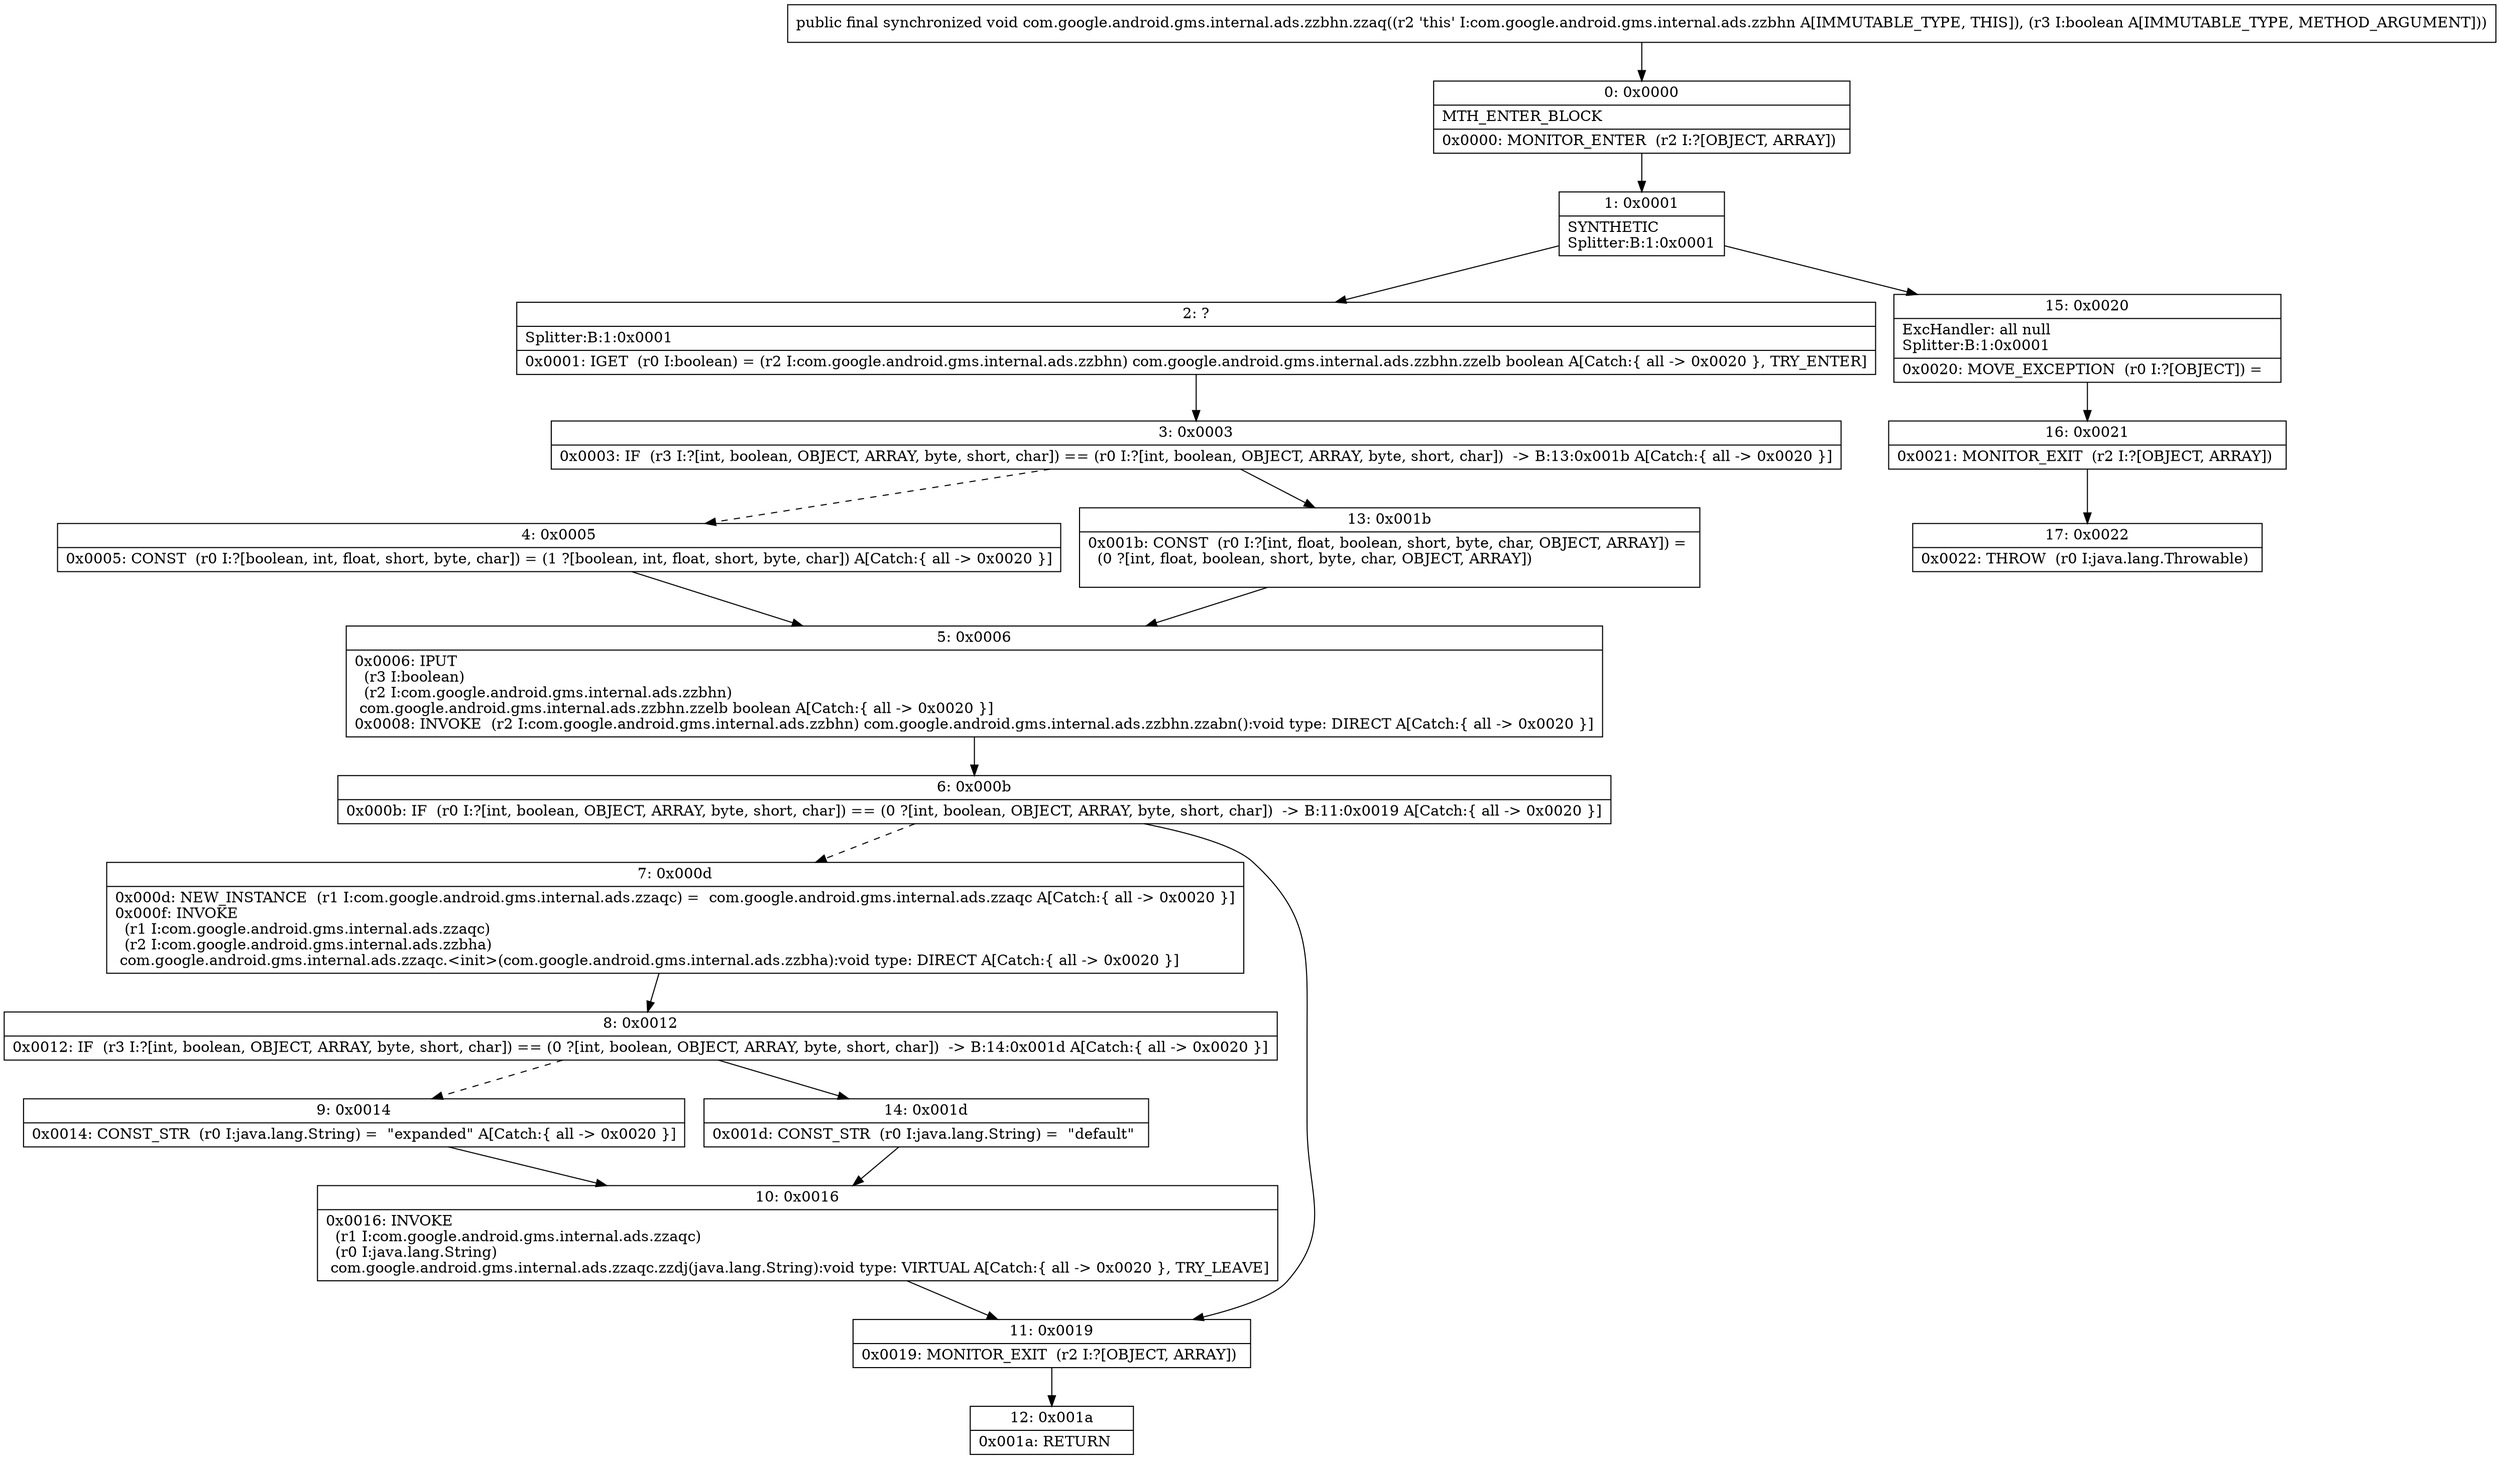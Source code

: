 digraph "CFG forcom.google.android.gms.internal.ads.zzbhn.zzaq(Z)V" {
Node_0 [shape=record,label="{0\:\ 0x0000|MTH_ENTER_BLOCK\l|0x0000: MONITOR_ENTER  (r2 I:?[OBJECT, ARRAY]) \l}"];
Node_1 [shape=record,label="{1\:\ 0x0001|SYNTHETIC\lSplitter:B:1:0x0001\l}"];
Node_2 [shape=record,label="{2\:\ ?|Splitter:B:1:0x0001\l|0x0001: IGET  (r0 I:boolean) = (r2 I:com.google.android.gms.internal.ads.zzbhn) com.google.android.gms.internal.ads.zzbhn.zzelb boolean A[Catch:\{ all \-\> 0x0020 \}, TRY_ENTER]\l}"];
Node_3 [shape=record,label="{3\:\ 0x0003|0x0003: IF  (r3 I:?[int, boolean, OBJECT, ARRAY, byte, short, char]) == (r0 I:?[int, boolean, OBJECT, ARRAY, byte, short, char])  \-\> B:13:0x001b A[Catch:\{ all \-\> 0x0020 \}]\l}"];
Node_4 [shape=record,label="{4\:\ 0x0005|0x0005: CONST  (r0 I:?[boolean, int, float, short, byte, char]) = (1 ?[boolean, int, float, short, byte, char]) A[Catch:\{ all \-\> 0x0020 \}]\l}"];
Node_5 [shape=record,label="{5\:\ 0x0006|0x0006: IPUT  \l  (r3 I:boolean)\l  (r2 I:com.google.android.gms.internal.ads.zzbhn)\l com.google.android.gms.internal.ads.zzbhn.zzelb boolean A[Catch:\{ all \-\> 0x0020 \}]\l0x0008: INVOKE  (r2 I:com.google.android.gms.internal.ads.zzbhn) com.google.android.gms.internal.ads.zzbhn.zzabn():void type: DIRECT A[Catch:\{ all \-\> 0x0020 \}]\l}"];
Node_6 [shape=record,label="{6\:\ 0x000b|0x000b: IF  (r0 I:?[int, boolean, OBJECT, ARRAY, byte, short, char]) == (0 ?[int, boolean, OBJECT, ARRAY, byte, short, char])  \-\> B:11:0x0019 A[Catch:\{ all \-\> 0x0020 \}]\l}"];
Node_7 [shape=record,label="{7\:\ 0x000d|0x000d: NEW_INSTANCE  (r1 I:com.google.android.gms.internal.ads.zzaqc) =  com.google.android.gms.internal.ads.zzaqc A[Catch:\{ all \-\> 0x0020 \}]\l0x000f: INVOKE  \l  (r1 I:com.google.android.gms.internal.ads.zzaqc)\l  (r2 I:com.google.android.gms.internal.ads.zzbha)\l com.google.android.gms.internal.ads.zzaqc.\<init\>(com.google.android.gms.internal.ads.zzbha):void type: DIRECT A[Catch:\{ all \-\> 0x0020 \}]\l}"];
Node_8 [shape=record,label="{8\:\ 0x0012|0x0012: IF  (r3 I:?[int, boolean, OBJECT, ARRAY, byte, short, char]) == (0 ?[int, boolean, OBJECT, ARRAY, byte, short, char])  \-\> B:14:0x001d A[Catch:\{ all \-\> 0x0020 \}]\l}"];
Node_9 [shape=record,label="{9\:\ 0x0014|0x0014: CONST_STR  (r0 I:java.lang.String) =  \"expanded\" A[Catch:\{ all \-\> 0x0020 \}]\l}"];
Node_10 [shape=record,label="{10\:\ 0x0016|0x0016: INVOKE  \l  (r1 I:com.google.android.gms.internal.ads.zzaqc)\l  (r0 I:java.lang.String)\l com.google.android.gms.internal.ads.zzaqc.zzdj(java.lang.String):void type: VIRTUAL A[Catch:\{ all \-\> 0x0020 \}, TRY_LEAVE]\l}"];
Node_11 [shape=record,label="{11\:\ 0x0019|0x0019: MONITOR_EXIT  (r2 I:?[OBJECT, ARRAY]) \l}"];
Node_12 [shape=record,label="{12\:\ 0x001a|0x001a: RETURN   \l}"];
Node_13 [shape=record,label="{13\:\ 0x001b|0x001b: CONST  (r0 I:?[int, float, boolean, short, byte, char, OBJECT, ARRAY]) = \l  (0 ?[int, float, boolean, short, byte, char, OBJECT, ARRAY])\l \l}"];
Node_14 [shape=record,label="{14\:\ 0x001d|0x001d: CONST_STR  (r0 I:java.lang.String) =  \"default\" \l}"];
Node_15 [shape=record,label="{15\:\ 0x0020|ExcHandler: all null\lSplitter:B:1:0x0001\l|0x0020: MOVE_EXCEPTION  (r0 I:?[OBJECT]) =  \l}"];
Node_16 [shape=record,label="{16\:\ 0x0021|0x0021: MONITOR_EXIT  (r2 I:?[OBJECT, ARRAY]) \l}"];
Node_17 [shape=record,label="{17\:\ 0x0022|0x0022: THROW  (r0 I:java.lang.Throwable) \l}"];
MethodNode[shape=record,label="{public final synchronized void com.google.android.gms.internal.ads.zzbhn.zzaq((r2 'this' I:com.google.android.gms.internal.ads.zzbhn A[IMMUTABLE_TYPE, THIS]), (r3 I:boolean A[IMMUTABLE_TYPE, METHOD_ARGUMENT])) }"];
MethodNode -> Node_0;
Node_0 -> Node_1;
Node_1 -> Node_2;
Node_1 -> Node_15;
Node_2 -> Node_3;
Node_3 -> Node_4[style=dashed];
Node_3 -> Node_13;
Node_4 -> Node_5;
Node_5 -> Node_6;
Node_6 -> Node_7[style=dashed];
Node_6 -> Node_11;
Node_7 -> Node_8;
Node_8 -> Node_9[style=dashed];
Node_8 -> Node_14;
Node_9 -> Node_10;
Node_10 -> Node_11;
Node_11 -> Node_12;
Node_13 -> Node_5;
Node_14 -> Node_10;
Node_15 -> Node_16;
Node_16 -> Node_17;
}

